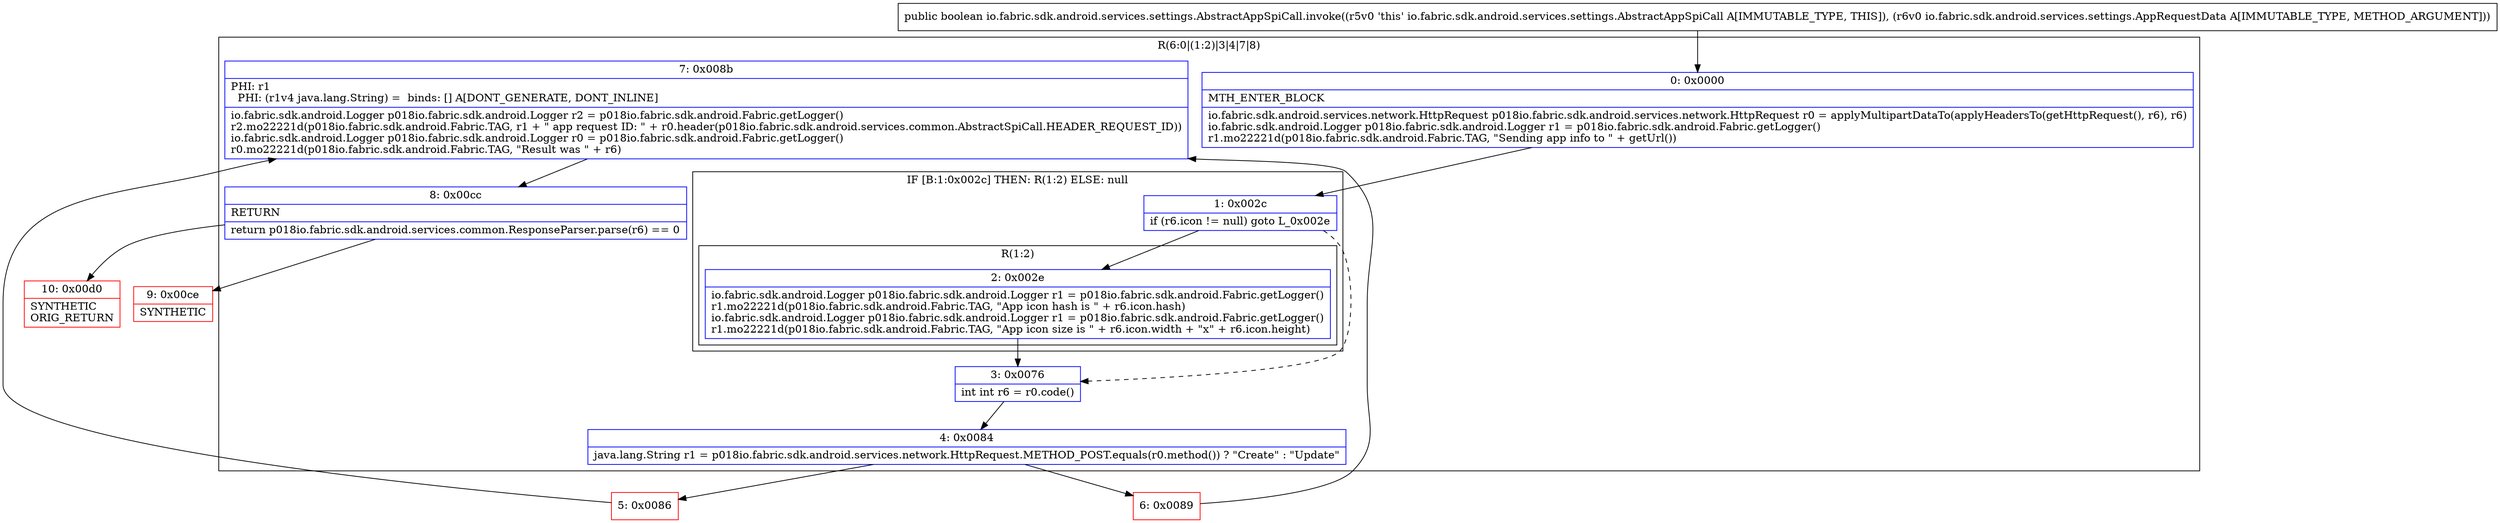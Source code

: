 digraph "CFG forio.fabric.sdk.android.services.settings.AbstractAppSpiCall.invoke(Lio\/fabric\/sdk\/android\/services\/settings\/AppRequestData;)Z" {
subgraph cluster_Region_1764290061 {
label = "R(6:0|(1:2)|3|4|7|8)";
node [shape=record,color=blue];
Node_0 [shape=record,label="{0\:\ 0x0000|MTH_ENTER_BLOCK\l|io.fabric.sdk.android.services.network.HttpRequest p018io.fabric.sdk.android.services.network.HttpRequest r0 = applyMultipartDataTo(applyHeadersTo(getHttpRequest(), r6), r6)\lio.fabric.sdk.android.Logger p018io.fabric.sdk.android.Logger r1 = p018io.fabric.sdk.android.Fabric.getLogger()\lr1.mo22221d(p018io.fabric.sdk.android.Fabric.TAG, \"Sending app info to \" + getUrl())\l}"];
subgraph cluster_IfRegion_1431371674 {
label = "IF [B:1:0x002c] THEN: R(1:2) ELSE: null";
node [shape=record,color=blue];
Node_1 [shape=record,label="{1\:\ 0x002c|if (r6.icon != null) goto L_0x002e\l}"];
subgraph cluster_Region_1236536231 {
label = "R(1:2)";
node [shape=record,color=blue];
Node_2 [shape=record,label="{2\:\ 0x002e|io.fabric.sdk.android.Logger p018io.fabric.sdk.android.Logger r1 = p018io.fabric.sdk.android.Fabric.getLogger()\lr1.mo22221d(p018io.fabric.sdk.android.Fabric.TAG, \"App icon hash is \" + r6.icon.hash)\lio.fabric.sdk.android.Logger p018io.fabric.sdk.android.Logger r1 = p018io.fabric.sdk.android.Fabric.getLogger()\lr1.mo22221d(p018io.fabric.sdk.android.Fabric.TAG, \"App icon size is \" + r6.icon.width + \"x\" + r6.icon.height)\l}"];
}
}
Node_3 [shape=record,label="{3\:\ 0x0076|int int r6 = r0.code()\l}"];
Node_4 [shape=record,label="{4\:\ 0x0084|java.lang.String r1 = p018io.fabric.sdk.android.services.network.HttpRequest.METHOD_POST.equals(r0.method()) ? \"Create\" : \"Update\"\l}"];
Node_7 [shape=record,label="{7\:\ 0x008b|PHI: r1 \l  PHI: (r1v4 java.lang.String) =  binds: [] A[DONT_GENERATE, DONT_INLINE]\l|io.fabric.sdk.android.Logger p018io.fabric.sdk.android.Logger r2 = p018io.fabric.sdk.android.Fabric.getLogger()\lr2.mo22221d(p018io.fabric.sdk.android.Fabric.TAG, r1 + \" app request ID: \" + r0.header(p018io.fabric.sdk.android.services.common.AbstractSpiCall.HEADER_REQUEST_ID))\lio.fabric.sdk.android.Logger p018io.fabric.sdk.android.Logger r0 = p018io.fabric.sdk.android.Fabric.getLogger()\lr0.mo22221d(p018io.fabric.sdk.android.Fabric.TAG, \"Result was \" + r6)\l}"];
Node_8 [shape=record,label="{8\:\ 0x00cc|RETURN\l|return p018io.fabric.sdk.android.services.common.ResponseParser.parse(r6) == 0\l}"];
}
Node_5 [shape=record,color=red,label="{5\:\ 0x0086}"];
Node_6 [shape=record,color=red,label="{6\:\ 0x0089}"];
Node_9 [shape=record,color=red,label="{9\:\ 0x00ce|SYNTHETIC\l}"];
Node_10 [shape=record,color=red,label="{10\:\ 0x00d0|SYNTHETIC\lORIG_RETURN\l}"];
MethodNode[shape=record,label="{public boolean io.fabric.sdk.android.services.settings.AbstractAppSpiCall.invoke((r5v0 'this' io.fabric.sdk.android.services.settings.AbstractAppSpiCall A[IMMUTABLE_TYPE, THIS]), (r6v0 io.fabric.sdk.android.services.settings.AppRequestData A[IMMUTABLE_TYPE, METHOD_ARGUMENT])) }"];
MethodNode -> Node_0;
Node_0 -> Node_1;
Node_1 -> Node_2;
Node_1 -> Node_3[style=dashed];
Node_2 -> Node_3;
Node_3 -> Node_4;
Node_4 -> Node_5;
Node_4 -> Node_6;
Node_7 -> Node_8;
Node_8 -> Node_9;
Node_8 -> Node_10;
Node_5 -> Node_7;
Node_6 -> Node_7;
}

